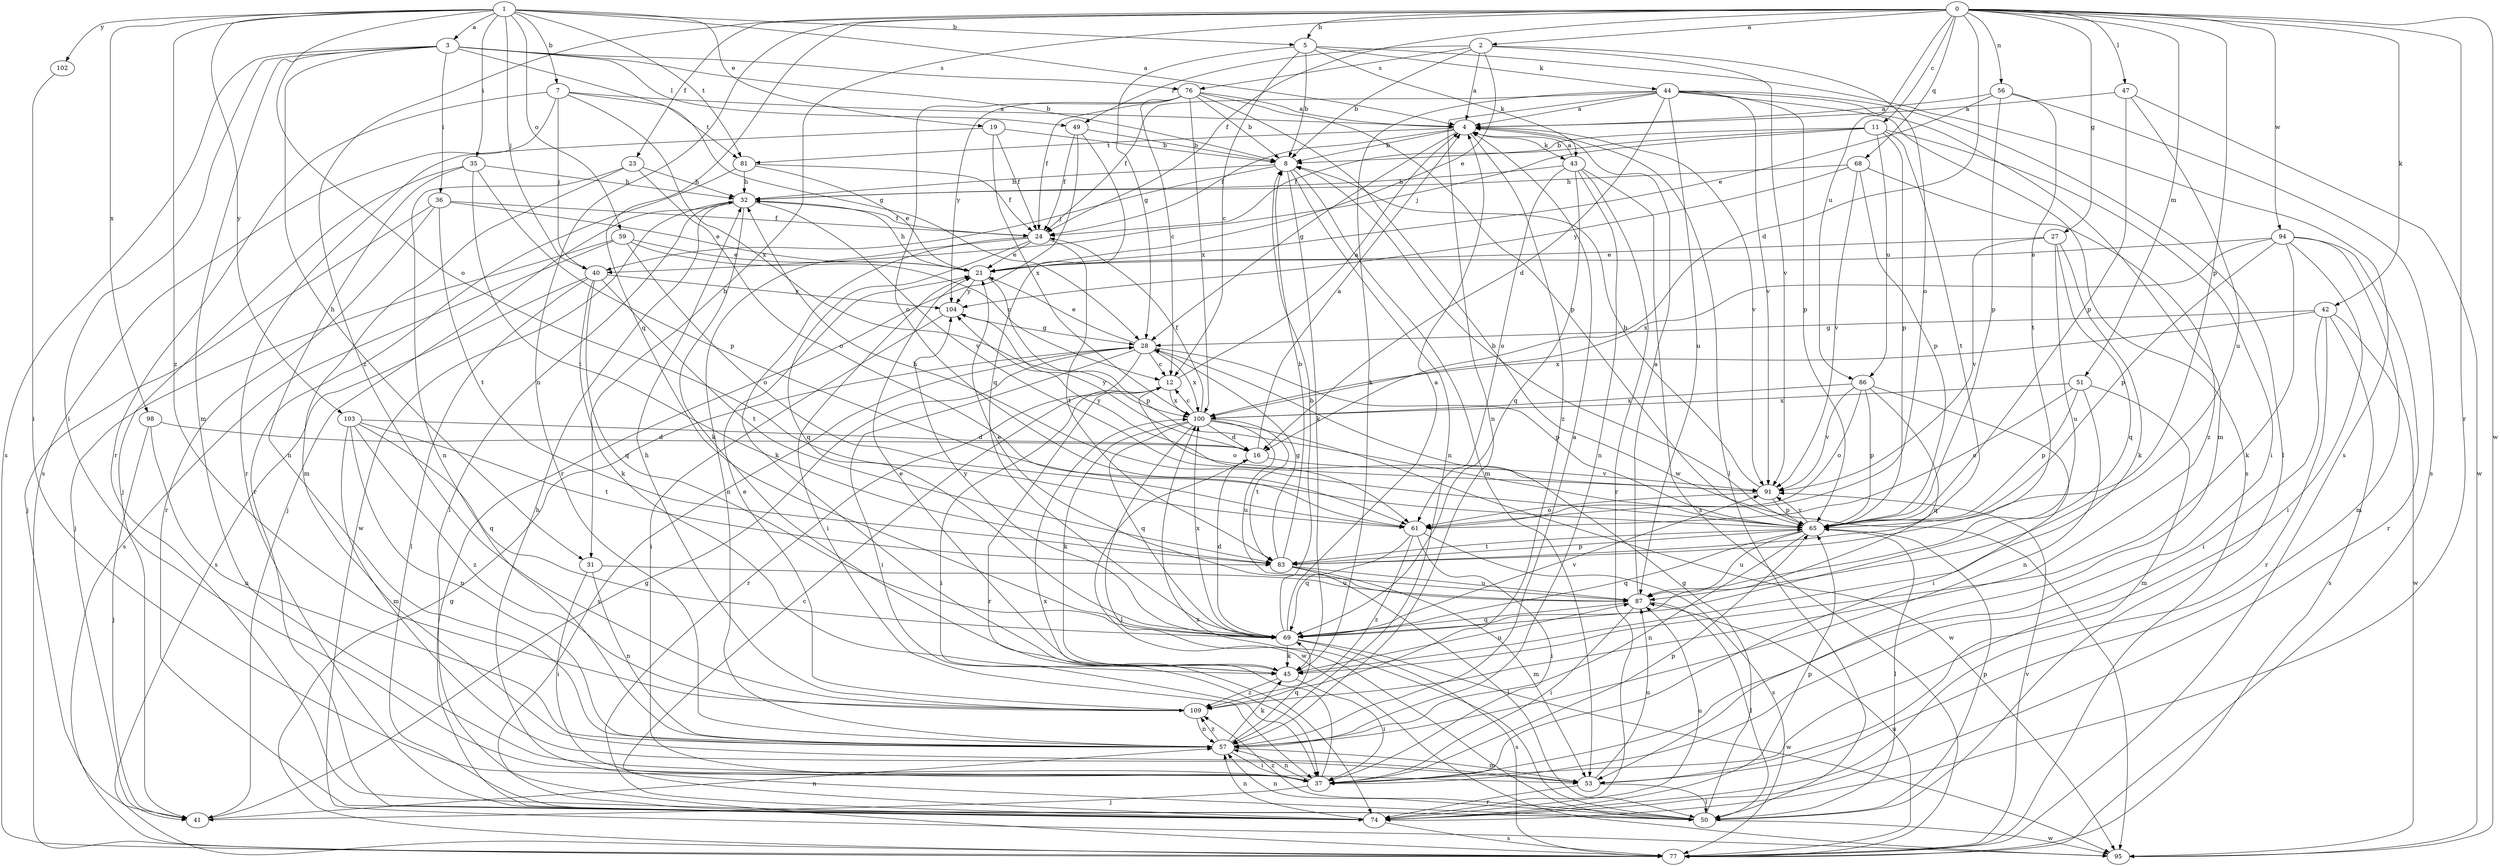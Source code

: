 strict digraph  {
0;
1;
2;
3;
4;
5;
7;
8;
11;
12;
16;
19;
21;
23;
24;
27;
28;
31;
32;
35;
36;
37;
40;
41;
42;
43;
44;
45;
47;
49;
50;
51;
53;
56;
57;
59;
61;
65;
68;
69;
74;
76;
77;
81;
83;
86;
87;
91;
94;
95;
98;
100;
102;
103;
104;
109;
0 -> 2  [label=a];
0 -> 5  [label=b];
0 -> 11  [label=c];
0 -> 16  [label=d];
0 -> 23  [label=f];
0 -> 24  [label=f];
0 -> 27  [label=g];
0 -> 31  [label=h];
0 -> 42  [label=k];
0 -> 47  [label=l];
0 -> 51  [label=m];
0 -> 56  [label=n];
0 -> 57  [label=n];
0 -> 65  [label=p];
0 -> 68  [label=q];
0 -> 69  [label=q];
0 -> 74  [label=r];
0 -> 86  [label=u];
0 -> 94  [label=w];
0 -> 95  [label=w];
0 -> 109  [label=z];
1 -> 3  [label=a];
1 -> 4  [label=a];
1 -> 5  [label=b];
1 -> 7  [label=b];
1 -> 19  [label=e];
1 -> 35  [label=i];
1 -> 40  [label=j];
1 -> 59  [label=o];
1 -> 61  [label=o];
1 -> 81  [label=t];
1 -> 98  [label=x];
1 -> 102  [label=y];
1 -> 103  [label=y];
1 -> 109  [label=z];
2 -> 4  [label=a];
2 -> 8  [label=b];
2 -> 21  [label=e];
2 -> 49  [label=l];
2 -> 61  [label=o];
2 -> 76  [label=s];
2 -> 91  [label=v];
3 -> 8  [label=b];
3 -> 28  [label=g];
3 -> 31  [label=h];
3 -> 36  [label=i];
3 -> 37  [label=i];
3 -> 49  [label=l];
3 -> 53  [label=m];
3 -> 76  [label=s];
3 -> 77  [label=s];
4 -> 8  [label=b];
4 -> 24  [label=f];
4 -> 28  [label=g];
4 -> 43  [label=k];
4 -> 50  [label=l];
4 -> 81  [label=t];
4 -> 91  [label=v];
4 -> 109  [label=z];
5 -> 8  [label=b];
5 -> 12  [label=c];
5 -> 28  [label=g];
5 -> 43  [label=k];
5 -> 44  [label=k];
5 -> 77  [label=s];
7 -> 4  [label=a];
7 -> 40  [label=j];
7 -> 74  [label=r];
7 -> 77  [label=s];
7 -> 81  [label=t];
7 -> 100  [label=x];
8 -> 32  [label=h];
8 -> 40  [label=j];
8 -> 45  [label=k];
8 -> 53  [label=m];
8 -> 57  [label=n];
11 -> 8  [label=b];
11 -> 24  [label=f];
11 -> 37  [label=i];
11 -> 40  [label=j];
11 -> 65  [label=p];
11 -> 83  [label=t];
11 -> 86  [label=u];
12 -> 4  [label=a];
12 -> 37  [label=i];
12 -> 61  [label=o];
12 -> 74  [label=r];
12 -> 100  [label=x];
16 -> 4  [label=a];
16 -> 91  [label=v];
16 -> 95  [label=w];
16 -> 104  [label=y];
19 -> 8  [label=b];
19 -> 24  [label=f];
19 -> 74  [label=r];
19 -> 100  [label=x];
21 -> 32  [label=h];
21 -> 37  [label=i];
21 -> 65  [label=p];
21 -> 104  [label=y];
23 -> 32  [label=h];
23 -> 53  [label=m];
23 -> 57  [label=n];
23 -> 61  [label=o];
24 -> 21  [label=e];
24 -> 45  [label=k];
24 -> 57  [label=n];
24 -> 69  [label=q];
24 -> 83  [label=t];
27 -> 21  [label=e];
27 -> 45  [label=k];
27 -> 69  [label=q];
27 -> 87  [label=u];
27 -> 91  [label=v];
28 -> 12  [label=c];
28 -> 21  [label=e];
28 -> 37  [label=i];
28 -> 65  [label=p];
28 -> 74  [label=r];
28 -> 77  [label=s];
28 -> 100  [label=x];
31 -> 37  [label=i];
31 -> 57  [label=n];
31 -> 87  [label=u];
32 -> 24  [label=f];
32 -> 41  [label=j];
32 -> 45  [label=k];
32 -> 50  [label=l];
32 -> 91  [label=v];
32 -> 95  [label=w];
35 -> 32  [label=h];
35 -> 41  [label=j];
35 -> 57  [label=n];
35 -> 65  [label=p];
35 -> 83  [label=t];
36 -> 21  [label=e];
36 -> 24  [label=f];
36 -> 41  [label=j];
36 -> 74  [label=r];
36 -> 83  [label=t];
37 -> 41  [label=j];
37 -> 57  [label=n];
37 -> 65  [label=p];
37 -> 100  [label=x];
40 -> 45  [label=k];
40 -> 50  [label=l];
40 -> 69  [label=q];
40 -> 77  [label=s];
40 -> 83  [label=t];
40 -> 104  [label=y];
41 -> 28  [label=g];
41 -> 57  [label=n];
42 -> 28  [label=g];
42 -> 37  [label=i];
42 -> 74  [label=r];
42 -> 77  [label=s];
42 -> 95  [label=w];
42 -> 100  [label=x];
43 -> 4  [label=a];
43 -> 32  [label=h];
43 -> 57  [label=n];
43 -> 61  [label=o];
43 -> 69  [label=q];
43 -> 74  [label=r];
43 -> 77  [label=s];
44 -> 4  [label=a];
44 -> 16  [label=d];
44 -> 24  [label=f];
44 -> 45  [label=k];
44 -> 50  [label=l];
44 -> 53  [label=m];
44 -> 57  [label=n];
44 -> 65  [label=p];
44 -> 77  [label=s];
44 -> 87  [label=u];
44 -> 91  [label=v];
45 -> 21  [label=e];
45 -> 37  [label=i];
45 -> 87  [label=u];
45 -> 109  [label=z];
47 -> 4  [label=a];
47 -> 65  [label=p];
47 -> 87  [label=u];
47 -> 95  [label=w];
49 -> 8  [label=b];
49 -> 24  [label=f];
49 -> 69  [label=q];
49 -> 74  [label=r];
50 -> 28  [label=g];
50 -> 32  [label=h];
50 -> 57  [label=n];
50 -> 65  [label=p];
50 -> 95  [label=w];
50 -> 100  [label=x];
50 -> 109  [label=z];
51 -> 53  [label=m];
51 -> 57  [label=n];
51 -> 61  [label=o];
51 -> 65  [label=p];
51 -> 100  [label=x];
53 -> 50  [label=l];
53 -> 74  [label=r];
53 -> 87  [label=u];
56 -> 4  [label=a];
56 -> 21  [label=e];
56 -> 65  [label=p];
56 -> 77  [label=s];
56 -> 83  [label=t];
57 -> 4  [label=a];
57 -> 37  [label=i];
57 -> 45  [label=k];
57 -> 53  [label=m];
57 -> 69  [label=q];
57 -> 109  [label=z];
59 -> 12  [label=c];
59 -> 21  [label=e];
59 -> 41  [label=j];
59 -> 61  [label=o];
59 -> 77  [label=s];
61 -> 37  [label=i];
61 -> 69  [label=q];
61 -> 77  [label=s];
61 -> 109  [label=z];
65 -> 8  [label=b];
65 -> 32  [label=h];
65 -> 50  [label=l];
65 -> 57  [label=n];
65 -> 69  [label=q];
65 -> 83  [label=t];
65 -> 87  [label=u];
65 -> 91  [label=v];
68 -> 32  [label=h];
68 -> 65  [label=p];
68 -> 91  [label=v];
68 -> 104  [label=y];
68 -> 109  [label=z];
69 -> 4  [label=a];
69 -> 8  [label=b];
69 -> 16  [label=d];
69 -> 45  [label=k];
69 -> 77  [label=s];
69 -> 91  [label=v];
69 -> 95  [label=w];
69 -> 100  [label=x];
69 -> 104  [label=y];
74 -> 12  [label=c];
74 -> 57  [label=n];
74 -> 65  [label=p];
74 -> 77  [label=s];
74 -> 87  [label=u];
76 -> 4  [label=a];
76 -> 8  [label=b];
76 -> 12  [label=c];
76 -> 24  [label=f];
76 -> 61  [label=o];
76 -> 65  [label=p];
76 -> 95  [label=w];
76 -> 100  [label=x];
76 -> 104  [label=y];
77 -> 28  [label=g];
77 -> 87  [label=u];
77 -> 91  [label=v];
81 -> 21  [label=e];
81 -> 24  [label=f];
81 -> 32  [label=h];
81 -> 74  [label=r];
83 -> 8  [label=b];
83 -> 28  [label=g];
83 -> 50  [label=l];
83 -> 53  [label=m];
83 -> 65  [label=p];
83 -> 87  [label=u];
86 -> 37  [label=i];
86 -> 61  [label=o];
86 -> 65  [label=p];
86 -> 69  [label=q];
86 -> 91  [label=v];
86 -> 100  [label=x];
87 -> 4  [label=a];
87 -> 21  [label=e];
87 -> 37  [label=i];
87 -> 50  [label=l];
87 -> 69  [label=q];
91 -> 8  [label=b];
91 -> 61  [label=o];
91 -> 65  [label=p];
91 -> 104  [label=y];
94 -> 21  [label=e];
94 -> 37  [label=i];
94 -> 45  [label=k];
94 -> 53  [label=m];
94 -> 65  [label=p];
94 -> 74  [label=r];
94 -> 100  [label=x];
98 -> 16  [label=d];
98 -> 41  [label=j];
98 -> 57  [label=n];
100 -> 12  [label=c];
100 -> 16  [label=d];
100 -> 24  [label=f];
100 -> 45  [label=k];
100 -> 50  [label=l];
100 -> 69  [label=q];
100 -> 83  [label=t];
100 -> 87  [label=u];
100 -> 95  [label=w];
102 -> 37  [label=i];
103 -> 16  [label=d];
103 -> 53  [label=m];
103 -> 57  [label=n];
103 -> 69  [label=q];
103 -> 83  [label=t];
103 -> 109  [label=z];
104 -> 28  [label=g];
104 -> 37  [label=i];
109 -> 21  [label=e];
109 -> 32  [label=h];
109 -> 57  [label=n];
}
